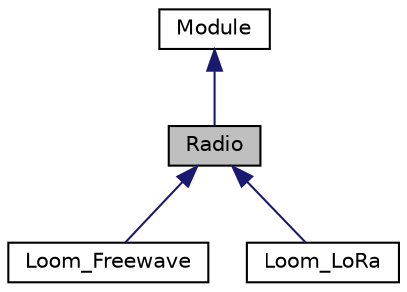 digraph "Radio"
{
 // LATEX_PDF_SIZE
  edge [fontname="Helvetica",fontsize="10",labelfontname="Helvetica",labelfontsize="10"];
  node [fontname="Helvetica",fontsize="10",shape=record];
  Node1 [label="Radio",height=0.2,width=0.4,color="black", fillcolor="grey75", style="filled", fontcolor="black",tooltip=" "];
  Node2 -> Node1 [dir="back",color="midnightblue",fontsize="10",style="solid",fontname="Helvetica"];
  Node2 [label="Module",height=0.2,width=0.4,color="black", fillcolor="white", style="filled",URL="$class_module.html",tooltip="General overarching interface to provide basic unified functionality."];
  Node1 -> Node3 [dir="back",color="midnightblue",fontsize="10",style="solid",fontname="Helvetica"];
  Node3 [label="Loom_Freewave",height=0.2,width=0.4,color="black", fillcolor="white", style="filled",URL="$class_loom___freewave.html",tooltip="Used to communicate with LoRa type radios."];
  Node1 -> Node4 [dir="back",color="midnightblue",fontsize="10",style="solid",fontname="Helvetica"];
  Node4 [label="Loom_LoRa",height=0.2,width=0.4,color="black", fillcolor="white", style="filled",URL="$class_loom___lo_ra.html",tooltip="Used to communicate with LoRa type radios."];
}
